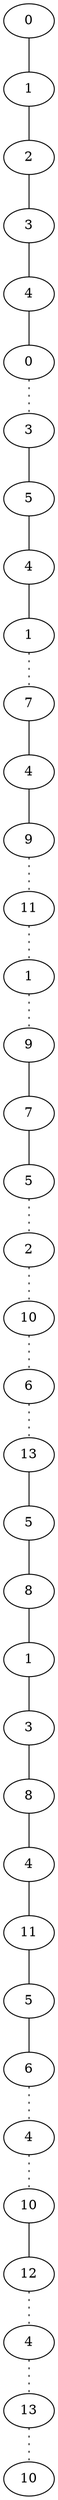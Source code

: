 graph {
a0 -- a1;
a1 -- a2;
a2 -- a3;
a3 -- a4;
a4 -- a5;
a5 -- a6 [style=dotted];
a6 -- a7;
a7 -- a8;
a8 -- a9;
a9 -- a10 [style=dotted];
a10 -- a11;
a11 -- a12;
a12 -- a13 [style=dotted];
a13 -- a14 [style=dotted];
a14 -- a15 [style=dotted];
a15 -- a16;
a16 -- a17;
a17 -- a18 [style=dotted];
a18 -- a19 [style=dotted];
a19 -- a20 [style=dotted];
a20 -- a21 [style=dotted];
a21 -- a22;
a22 -- a23;
a23 -- a24;
a24 -- a25;
a25 -- a26;
a26 -- a27;
a27 -- a28;
a28 -- a29;
a29 -- a30;
a30 -- a31 [style=dotted];
a31 -- a32 [style=dotted];
a32 -- a33;
a33 -- a34 [style=dotted];
a34 -- a35 [style=dotted];
a35 -- a36 [style=dotted];
a0[label=0];
a1[label=1];
a2[label=2];
a3[label=3];
a4[label=4];
a5[label=0];
a6[label=3];
a7[label=5];
a8[label=4];
a9[label=1];
a10[label=7];
a11[label=4];
a12[label=9];
a13[label=11];
a14[label=1];
a15[label=9];
a16[label=7];
a17[label=5];
a18[label=2];
a19[label=10];
a20[label=6];
a21[label=13];
a22[label=5];
a23[label=8];
a24[label=1];
a25[label=3];
a26[label=8];
a27[label=4];
a28[label=11];
a29[label=5];
a30[label=6];
a31[label=4];
a32[label=10];
a33[label=12];
a34[label=4];
a35[label=13];
a36[label=10];
}
